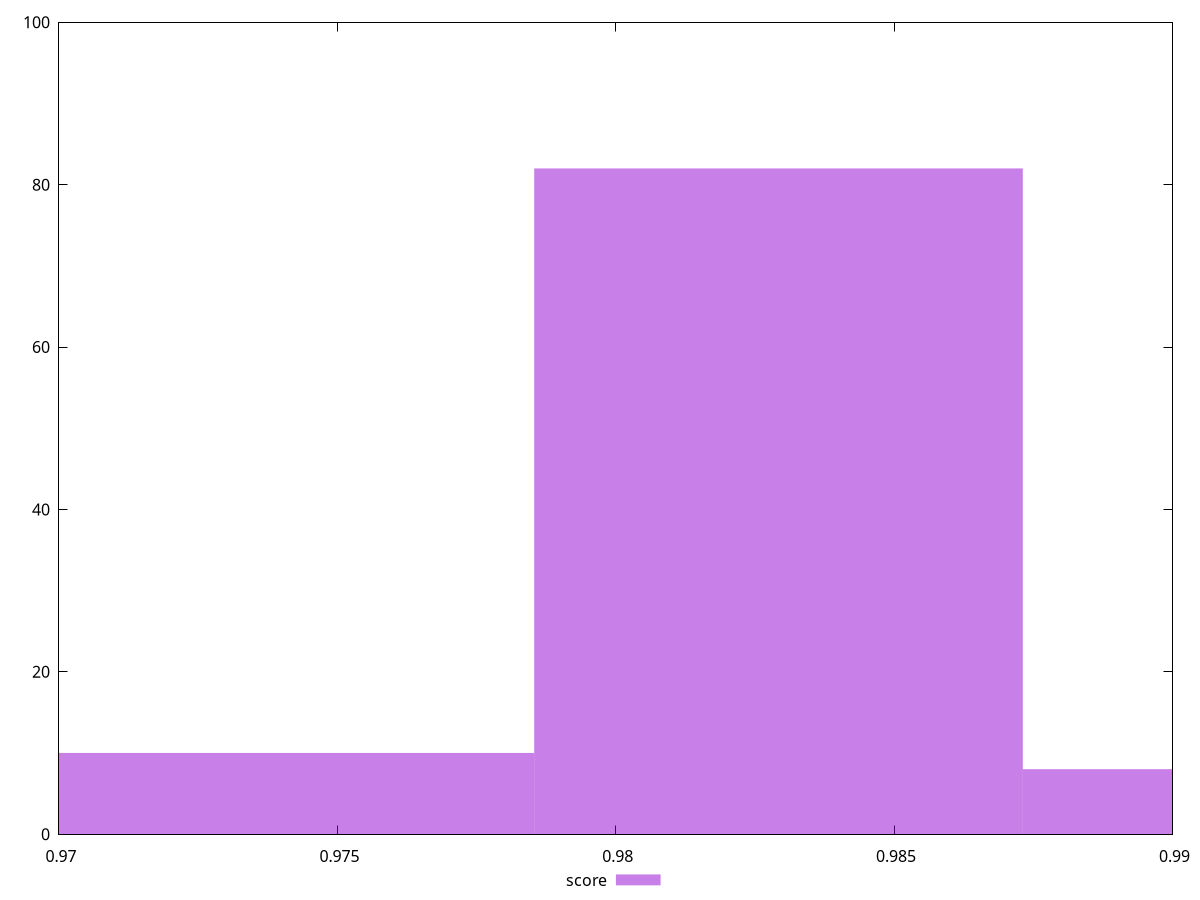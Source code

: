 reset

$score <<EOF
0.9829234265869855 82
0.9741473245638874 10
0.9916995286100836 8
EOF

set key outside below
set boxwidth 0.008776102023098085
set xrange [0.97:0.99]
set yrange [0:100]
set trange [0:100]
set style fill transparent solid 0.5 noborder
set terminal svg size 640, 490 enhanced background rgb 'white'
set output "reports/report_00031_2021-02-24T23-18-18.084Z/first-contentful-paint/samples/card/score/histogram.svg"

plot $score title "score" with boxes

reset
